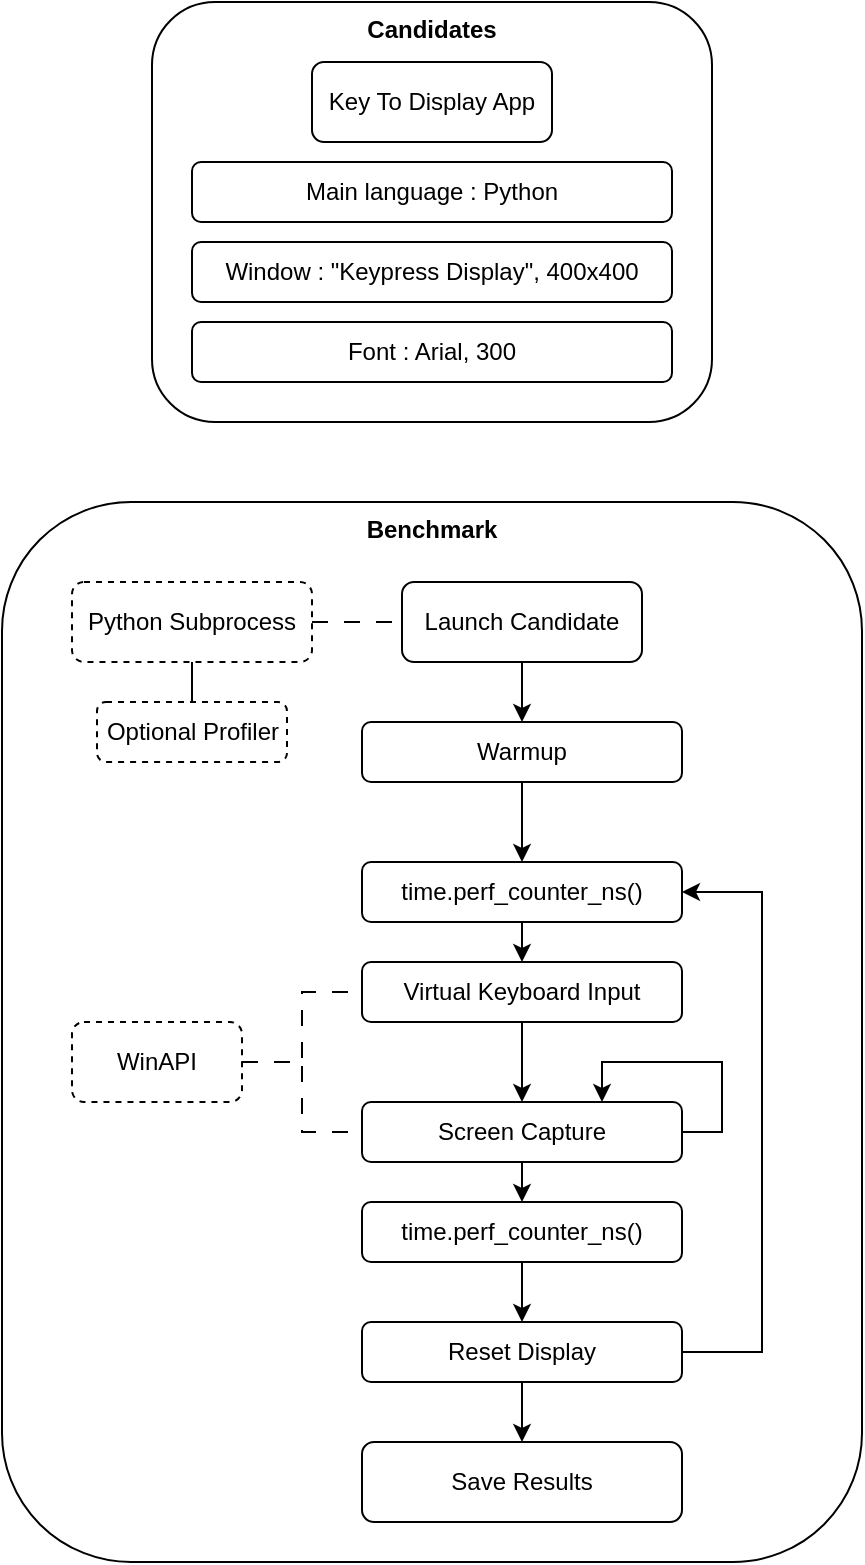 <mxfile version="26.0.5">
  <diagram name="Page-1" id="ic1mY2a6NSuYD4Pv7SjF">
    <mxGraphModel dx="1877" dy="530" grid="1" gridSize="10" guides="1" tooltips="1" connect="1" arrows="1" fold="1" page="1" pageScale="1" pageWidth="827" pageHeight="1169" math="0" shadow="0">
      <root>
        <mxCell id="0" />
        <mxCell id="1" parent="0" />
        <mxCell id="Eoehl7SkjRvckcisoAOu-2" value="Benchmark" style="rounded=1;whiteSpace=wrap;html=1;fontStyle=1;verticalAlign=top;" parent="1" vertex="1">
          <mxGeometry x="-55" y="350" width="430" height="530" as="geometry" />
        </mxCell>
        <mxCell id="Eoehl7SkjRvckcisoAOu-6" value="Candidates" style="rounded=1;whiteSpace=wrap;html=1;verticalAlign=top;fontStyle=1" parent="1" vertex="1">
          <mxGeometry x="20" y="100" width="280" height="210" as="geometry" />
        </mxCell>
        <mxCell id="Eoehl7SkjRvckcisoAOu-44" style="edgeStyle=orthogonalEdgeStyle;rounded=0;orthogonalLoop=1;jettySize=auto;html=1;exitX=0.5;exitY=0;exitDx=0;exitDy=0;entryX=0.5;entryY=1;entryDx=0;entryDy=0;endArrow=none;endFill=0;" parent="1" source="Eoehl7SkjRvckcisoAOu-1" target="Eoehl7SkjRvckcisoAOu-22" edge="1">
          <mxGeometry relative="1" as="geometry" />
        </mxCell>
        <mxCell id="Eoehl7SkjRvckcisoAOu-1" value="Optional Profiler" style="rounded=1;whiteSpace=wrap;html=1;dashed=1;" parent="1" vertex="1">
          <mxGeometry x="-7.5" y="450" width="95" height="30" as="geometry" />
        </mxCell>
        <mxCell id="Eoehl7SkjRvckcisoAOu-38" style="edgeStyle=orthogonalEdgeStyle;rounded=0;orthogonalLoop=1;jettySize=auto;html=1;exitX=1;exitY=0.5;exitDx=0;exitDy=0;entryX=0;entryY=0.5;entryDx=0;entryDy=0;endArrow=none;endFill=0;dashed=1;dashPattern=8 8;" parent="1" source="Eoehl7SkjRvckcisoAOu-3" target="Eoehl7SkjRvckcisoAOu-10" edge="1">
          <mxGeometry relative="1" as="geometry" />
        </mxCell>
        <mxCell id="Eoehl7SkjRvckcisoAOu-39" style="edgeStyle=orthogonalEdgeStyle;rounded=0;orthogonalLoop=1;jettySize=auto;html=1;exitX=1;exitY=0.5;exitDx=0;exitDy=0;entryX=0;entryY=0.5;entryDx=0;entryDy=0;endArrow=none;endFill=0;dashed=1;dashPattern=8 8;" parent="1" source="Eoehl7SkjRvckcisoAOu-3" target="Eoehl7SkjRvckcisoAOu-11" edge="1">
          <mxGeometry relative="1" as="geometry" />
        </mxCell>
        <mxCell id="Eoehl7SkjRvckcisoAOu-3" value="&lt;div&gt;WinAPI&lt;/div&gt;" style="rounded=1;whiteSpace=wrap;html=1;dashed=1;" parent="1" vertex="1">
          <mxGeometry x="-20" y="610" width="85" height="40" as="geometry" />
        </mxCell>
        <mxCell id="Eoehl7SkjRvckcisoAOu-4" value="Key To Display App" style="rounded=1;whiteSpace=wrap;html=1;" parent="1" vertex="1">
          <mxGeometry x="100" y="130" width="120" height="40" as="geometry" />
        </mxCell>
        <mxCell id="Eoehl7SkjRvckcisoAOu-5" value="Font : Arial, 300" style="rounded=1;whiteSpace=wrap;html=1;" parent="1" vertex="1">
          <mxGeometry x="40" y="260" width="240" height="30" as="geometry" />
        </mxCell>
        <mxCell id="Eoehl7SkjRvckcisoAOu-7" value="Window : &quot;Keypress Display&quot;, 400x400" style="rounded=1;whiteSpace=wrap;html=1;" parent="1" vertex="1">
          <mxGeometry x="40" y="220" width="240" height="30" as="geometry" />
        </mxCell>
        <mxCell id="Eoehl7SkjRvckcisoAOu-8" value="Main language : Python" style="rounded=1;whiteSpace=wrap;html=1;" parent="1" vertex="1">
          <mxGeometry x="40" y="180" width="240" height="30" as="geometry" />
        </mxCell>
        <mxCell id="Eoehl7SkjRvckcisoAOu-35" style="edgeStyle=orthogonalEdgeStyle;rounded=0;orthogonalLoop=1;jettySize=auto;html=1;exitX=0.5;exitY=1;exitDx=0;exitDy=0;entryX=0.5;entryY=0;entryDx=0;entryDy=0;strokeWidth=1;" parent="1" source="Eoehl7SkjRvckcisoAOu-10" target="Eoehl7SkjRvckcisoAOu-28" edge="1">
          <mxGeometry relative="1" as="geometry" />
        </mxCell>
        <mxCell id="Eoehl7SkjRvckcisoAOu-10" value="Screen Capture" style="rounded=1;whiteSpace=wrap;html=1;" parent="1" vertex="1">
          <mxGeometry x="125" y="650" width="160" height="30" as="geometry" />
        </mxCell>
        <mxCell id="Eoehl7SkjRvckcisoAOu-34" style="edgeStyle=orthogonalEdgeStyle;rounded=0;orthogonalLoop=1;jettySize=auto;html=1;exitX=0.5;exitY=1;exitDx=0;exitDy=0;entryX=0.5;entryY=0;entryDx=0;entryDy=0;strokeWidth=1;" parent="1" source="Eoehl7SkjRvckcisoAOu-11" target="Eoehl7SkjRvckcisoAOu-10" edge="1">
          <mxGeometry relative="1" as="geometry" />
        </mxCell>
        <mxCell id="Eoehl7SkjRvckcisoAOu-11" value="&lt;div&gt;Virtual Keyboard Input&lt;/div&gt;" style="rounded=1;whiteSpace=wrap;html=1;" parent="1" vertex="1">
          <mxGeometry x="125" y="580" width="160" height="30" as="geometry" />
        </mxCell>
        <mxCell id="Eoehl7SkjRvckcisoAOu-32" style="edgeStyle=orthogonalEdgeStyle;rounded=0;orthogonalLoop=1;jettySize=auto;html=1;exitX=0.5;exitY=1;exitDx=0;exitDy=0;entryX=0.5;entryY=0;entryDx=0;entryDy=0;strokeWidth=1;" parent="1" source="Eoehl7SkjRvckcisoAOu-15" target="Eoehl7SkjRvckcisoAOu-16" edge="1">
          <mxGeometry relative="1" as="geometry" />
        </mxCell>
        <mxCell id="Eoehl7SkjRvckcisoAOu-15" value="Warmup" style="rounded=1;whiteSpace=wrap;html=1;" parent="1" vertex="1">
          <mxGeometry x="125" y="460" width="160" height="30" as="geometry" />
        </mxCell>
        <mxCell id="Eoehl7SkjRvckcisoAOu-33" style="edgeStyle=orthogonalEdgeStyle;rounded=0;orthogonalLoop=1;jettySize=auto;html=1;exitX=0.5;exitY=1;exitDx=0;exitDy=0;entryX=0.5;entryY=0;entryDx=0;entryDy=0;strokeWidth=1;" parent="1" source="Eoehl7SkjRvckcisoAOu-16" target="Eoehl7SkjRvckcisoAOu-11" edge="1">
          <mxGeometry relative="1" as="geometry" />
        </mxCell>
        <mxCell id="Eoehl7SkjRvckcisoAOu-16" value="time.perf_counter_ns()" style="rounded=1;whiteSpace=wrap;html=1;" parent="1" vertex="1">
          <mxGeometry x="125" y="530" width="160" height="30" as="geometry" />
        </mxCell>
        <mxCell id="Eoehl7SkjRvckcisoAOu-43" style="edgeStyle=orthogonalEdgeStyle;rounded=0;orthogonalLoop=1;jettySize=auto;html=1;exitX=1;exitY=0.5;exitDx=0;exitDy=0;entryX=0;entryY=0.5;entryDx=0;entryDy=0;dashed=1;dashPattern=8 8;endArrow=none;endFill=0;" parent="1" source="Eoehl7SkjRvckcisoAOu-22" target="Eoehl7SkjRvckcisoAOu-23" edge="1">
          <mxGeometry relative="1" as="geometry" />
        </mxCell>
        <mxCell id="Eoehl7SkjRvckcisoAOu-22" value="Python Subprocess" style="rounded=1;whiteSpace=wrap;html=1;dashed=1;" parent="1" vertex="1">
          <mxGeometry x="-20" y="390" width="120" height="40" as="geometry" />
        </mxCell>
        <mxCell id="Eoehl7SkjRvckcisoAOu-40" style="edgeStyle=orthogonalEdgeStyle;rounded=0;orthogonalLoop=1;jettySize=auto;html=1;exitX=0.5;exitY=1;exitDx=0;exitDy=0;entryX=0.5;entryY=0;entryDx=0;entryDy=0;strokeWidth=1;" parent="1" source="Eoehl7SkjRvckcisoAOu-23" target="Eoehl7SkjRvckcisoAOu-15" edge="1">
          <mxGeometry relative="1" as="geometry" />
        </mxCell>
        <mxCell id="Eoehl7SkjRvckcisoAOu-23" value="Launch Candidate" style="rounded=1;whiteSpace=wrap;html=1;" parent="1" vertex="1">
          <mxGeometry x="145" y="390" width="120" height="40" as="geometry" />
        </mxCell>
        <mxCell id="Eoehl7SkjRvckcisoAOu-24" value="Save Results" style="rounded=1;whiteSpace=wrap;html=1;" parent="1" vertex="1">
          <mxGeometry x="125" y="820" width="160" height="40" as="geometry" />
        </mxCell>
        <mxCell id="Eoehl7SkjRvckcisoAOu-37" style="edgeStyle=orthogonalEdgeStyle;rounded=0;orthogonalLoop=1;jettySize=auto;html=1;exitX=1;exitY=0.5;exitDx=0;exitDy=0;entryX=1;entryY=0.5;entryDx=0;entryDy=0;strokeWidth=1;" parent="1" source="Eoehl7SkjRvckcisoAOu-26" target="Eoehl7SkjRvckcisoAOu-16" edge="1">
          <mxGeometry relative="1" as="geometry">
            <Array as="points">
              <mxPoint x="325" y="775" />
              <mxPoint x="325" y="545" />
            </Array>
          </mxGeometry>
        </mxCell>
        <mxCell id="Eoehl7SkjRvckcisoAOu-41" style="edgeStyle=orthogonalEdgeStyle;rounded=0;orthogonalLoop=1;jettySize=auto;html=1;exitX=0.5;exitY=1;exitDx=0;exitDy=0;entryX=0.5;entryY=0;entryDx=0;entryDy=0;strokeWidth=1;" parent="1" source="Eoehl7SkjRvckcisoAOu-26" target="Eoehl7SkjRvckcisoAOu-24" edge="1">
          <mxGeometry relative="1" as="geometry" />
        </mxCell>
        <mxCell id="Eoehl7SkjRvckcisoAOu-26" value="Reset Display" style="rounded=1;whiteSpace=wrap;html=1;" parent="1" vertex="1">
          <mxGeometry x="125" y="760" width="160" height="30" as="geometry" />
        </mxCell>
        <mxCell id="Eoehl7SkjRvckcisoAOu-36" style="edgeStyle=orthogonalEdgeStyle;rounded=0;orthogonalLoop=1;jettySize=auto;html=1;exitX=0.5;exitY=1;exitDx=0;exitDy=0;entryX=0.5;entryY=0;entryDx=0;entryDy=0;strokeWidth=1;" parent="1" source="Eoehl7SkjRvckcisoAOu-28" target="Eoehl7SkjRvckcisoAOu-26" edge="1">
          <mxGeometry relative="1" as="geometry" />
        </mxCell>
        <mxCell id="Eoehl7SkjRvckcisoAOu-28" value="time.perf_counter_ns()" style="rounded=1;whiteSpace=wrap;html=1;" parent="1" vertex="1">
          <mxGeometry x="125" y="700" width="160" height="30" as="geometry" />
        </mxCell>
        <mxCell id="Eoehl7SkjRvckcisoAOu-42" style="edgeStyle=orthogonalEdgeStyle;rounded=0;orthogonalLoop=1;jettySize=auto;html=1;exitX=1;exitY=0.5;exitDx=0;exitDy=0;entryX=0.75;entryY=0;entryDx=0;entryDy=0;strokeWidth=1;" parent="1" source="Eoehl7SkjRvckcisoAOu-10" target="Eoehl7SkjRvckcisoAOu-10" edge="1">
          <mxGeometry relative="1" as="geometry">
            <Array as="points">
              <mxPoint x="305" y="665" />
              <mxPoint x="305" y="630" />
              <mxPoint x="245" y="630" />
            </Array>
          </mxGeometry>
        </mxCell>
      </root>
    </mxGraphModel>
  </diagram>
</mxfile>
